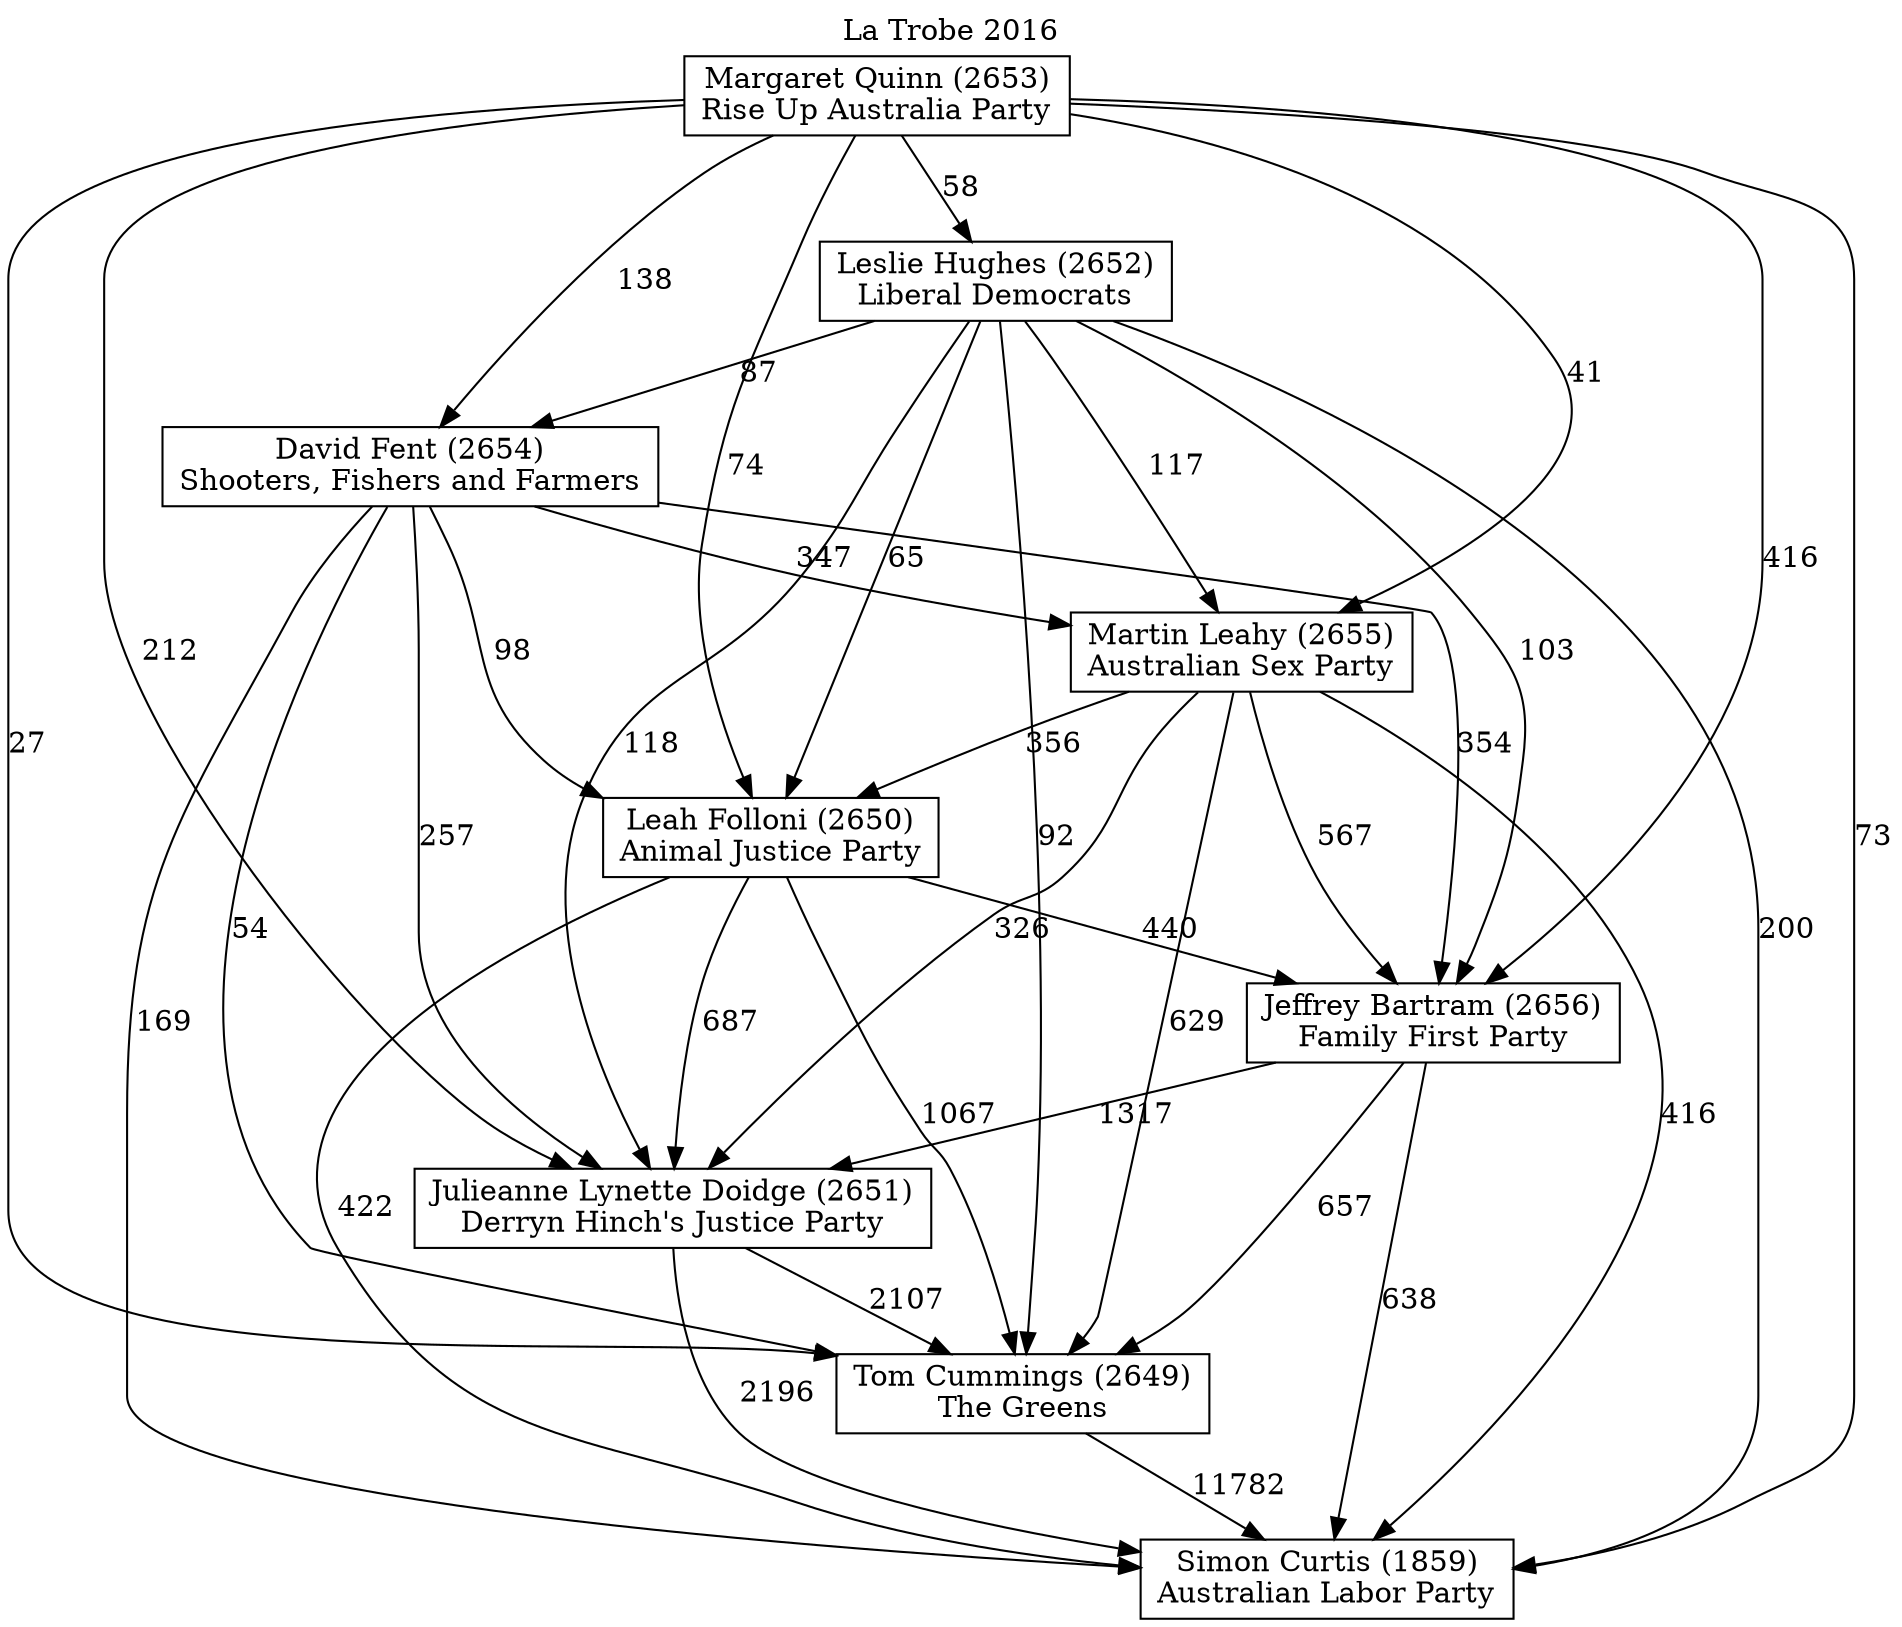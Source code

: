 // House preference flow
digraph "Simon Curtis (1859)_La Trobe_2016" {
	graph [label="La Trobe 2016" labelloc=t mclimit=10]
	node [shape=box]
	"Leah Folloni (2650)" [label="Leah Folloni (2650)
Animal Justice Party"]
	"Martin Leahy (2655)" [label="Martin Leahy (2655)
Australian Sex Party"]
	"David Fent (2654)" [label="David Fent (2654)
Shooters, Fishers and Farmers"]
	"Jeffrey Bartram (2656)" [label="Jeffrey Bartram (2656)
Family First Party"]
	"Margaret Quinn (2653)" [label="Margaret Quinn (2653)
Rise Up Australia Party"]
	"Tom Cummings (2649)" [label="Tom Cummings (2649)
The Greens"]
	"Julieanne Lynette Doidge (2651)" [label="Julieanne Lynette Doidge (2651)
Derryn Hinch's Justice Party"]
	"Leslie Hughes (2652)" [label="Leslie Hughes (2652)
Liberal Democrats"]
	"Simon Curtis (1859)" [label="Simon Curtis (1859)
Australian Labor Party"]
	"Martin Leahy (2655)" -> "Julieanne Lynette Doidge (2651)" [label=326]
	"Leah Folloni (2650)" -> "Julieanne Lynette Doidge (2651)" [label=687]
	"Leslie Hughes (2652)" -> "Leah Folloni (2650)" [label=65]
	"David Fent (2654)" -> "Leah Folloni (2650)" [label=98]
	"Leah Folloni (2650)" -> "Simon Curtis (1859)" [label=422]
	"Leah Folloni (2650)" -> "Tom Cummings (2649)" [label=1067]
	"Leah Folloni (2650)" -> "Jeffrey Bartram (2656)" [label=440]
	"Leslie Hughes (2652)" -> "Simon Curtis (1859)" [label=200]
	"Leslie Hughes (2652)" -> "Julieanne Lynette Doidge (2651)" [label=118]
	"Leslie Hughes (2652)" -> "Martin Leahy (2655)" [label=117]
	"Margaret Quinn (2653)" -> "Leslie Hughes (2652)" [label=58]
	"Martin Leahy (2655)" -> "Leah Folloni (2650)" [label=356]
	"David Fent (2654)" -> "Tom Cummings (2649)" [label=54]
	"Jeffrey Bartram (2656)" -> "Julieanne Lynette Doidge (2651)" [label=1317]
	"Martin Leahy (2655)" -> "Simon Curtis (1859)" [label=416]
	"David Fent (2654)" -> "Martin Leahy (2655)" [label=347]
	"Martin Leahy (2655)" -> "Tom Cummings (2649)" [label=629]
	"Margaret Quinn (2653)" -> "Julieanne Lynette Doidge (2651)" [label=212]
	"Margaret Quinn (2653)" -> "Jeffrey Bartram (2656)" [label=416]
	"Margaret Quinn (2653)" -> "David Fent (2654)" [label=138]
	"Leslie Hughes (2652)" -> "Jeffrey Bartram (2656)" [label=103]
	"Margaret Quinn (2653)" -> "Tom Cummings (2649)" [label=27]
	"Margaret Quinn (2653)" -> "Leah Folloni (2650)" [label=74]
	"Jeffrey Bartram (2656)" -> "Simon Curtis (1859)" [label=638]
	"David Fent (2654)" -> "Julieanne Lynette Doidge (2651)" [label=257]
	"Jeffrey Bartram (2656)" -> "Tom Cummings (2649)" [label=657]
	"Margaret Quinn (2653)" -> "Martin Leahy (2655)" [label=41]
	"David Fent (2654)" -> "Simon Curtis (1859)" [label=169]
	"Martin Leahy (2655)" -> "Jeffrey Bartram (2656)" [label=567]
	"David Fent (2654)" -> "Jeffrey Bartram (2656)" [label=354]
	"Julieanne Lynette Doidge (2651)" -> "Tom Cummings (2649)" [label=2107]
	"Tom Cummings (2649)" -> "Simon Curtis (1859)" [label=11782]
	"Leslie Hughes (2652)" -> "Tom Cummings (2649)" [label=92]
	"Julieanne Lynette Doidge (2651)" -> "Simon Curtis (1859)" [label=2196]
	"Margaret Quinn (2653)" -> "Simon Curtis (1859)" [label=73]
	"Leslie Hughes (2652)" -> "David Fent (2654)" [label=87]
}
